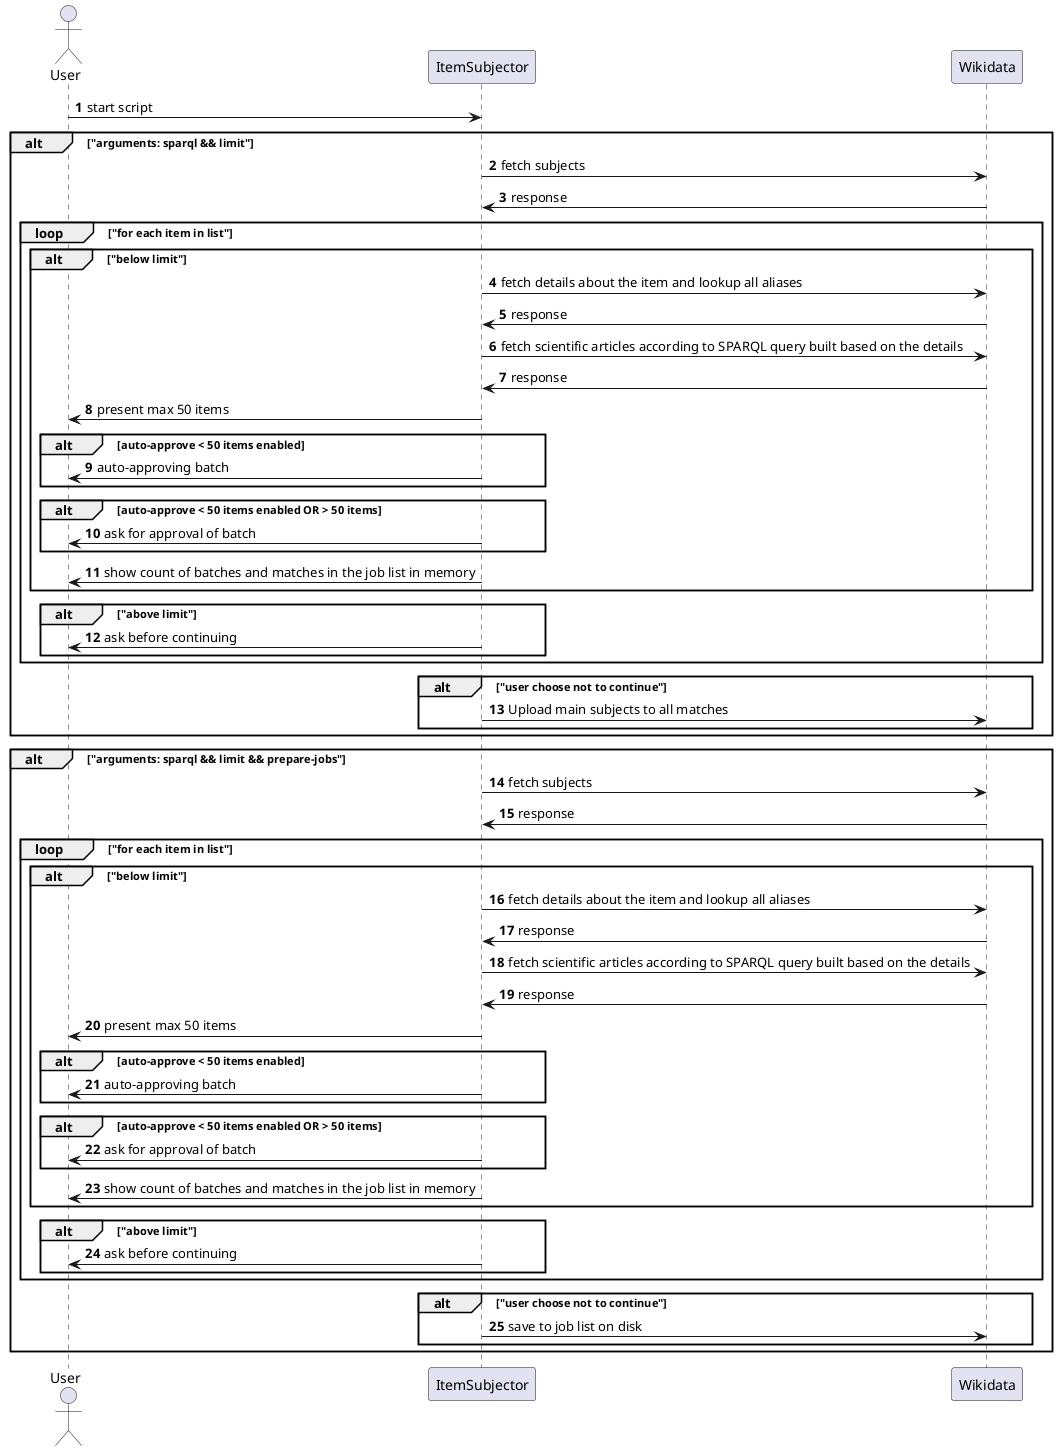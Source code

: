 @startuml
'https://plantuml.com/sequence-diagram

autonumber
actor User
'cloud Wikidata
User -> ItemSubjector : start script
alt "arguments: sparql && limit"
    ItemSubjector -> Wikidata : fetch subjects
    Wikidata -> ItemSubjector : response
    loop "for each item in list"
        alt "below limit"
            ItemSubjector -> Wikidata : fetch details about the item and lookup all aliases
            Wikidata -> ItemSubjector : response
            ItemSubjector -> Wikidata : fetch scientific articles according to SPARQL query built based on the details
            Wikidata -> ItemSubjector : response
            ItemSubjector -> User : present max 50 items
            alt auto-approve < 50 items enabled
                ItemSubjector -> User : auto-approving batch
            end
            alt auto-approve < 50 items enabled OR > 50 items
            ItemSubjector -> User : ask for approval of batch
            end
            ItemSubjector -> User : show count of batches and matches in the job list in memory
        end
        alt "above limit"
            ItemSubjector -> User : ask before continuing
        end
    end
    alt "user choose not to continue"
        ItemSubjector -> Wikidata : Upload main subjects to all matches
    end
end
alt "arguments: sparql && limit && prepare-jobs"
    ItemSubjector -> Wikidata : fetch subjects
    Wikidata -> ItemSubjector : response
    loop "for each item in list"
        alt "below limit"
            ItemSubjector -> Wikidata : fetch details about the item and lookup all aliases
            Wikidata -> ItemSubjector : response
            ItemSubjector -> Wikidata : fetch scientific articles according to SPARQL query built based on the details
            Wikidata -> ItemSubjector : response
            ItemSubjector -> User : present max 50 items
                        alt auto-approve < 50 items enabled
                ItemSubjector -> User : auto-approving batch
            end
            alt auto-approve < 50 items enabled OR > 50 items
            ItemSubjector -> User : ask for approval of batch
            end
ItemSubjector -> User : show count of batches and matches in the job list in memory
        end
        alt "above limit"
            ItemSubjector -> User : ask before continuing
        end
    end
    alt "user choose not to continue"
        ItemSubjector -> Wikidata : save to job list on disk
    end
end
@enduml